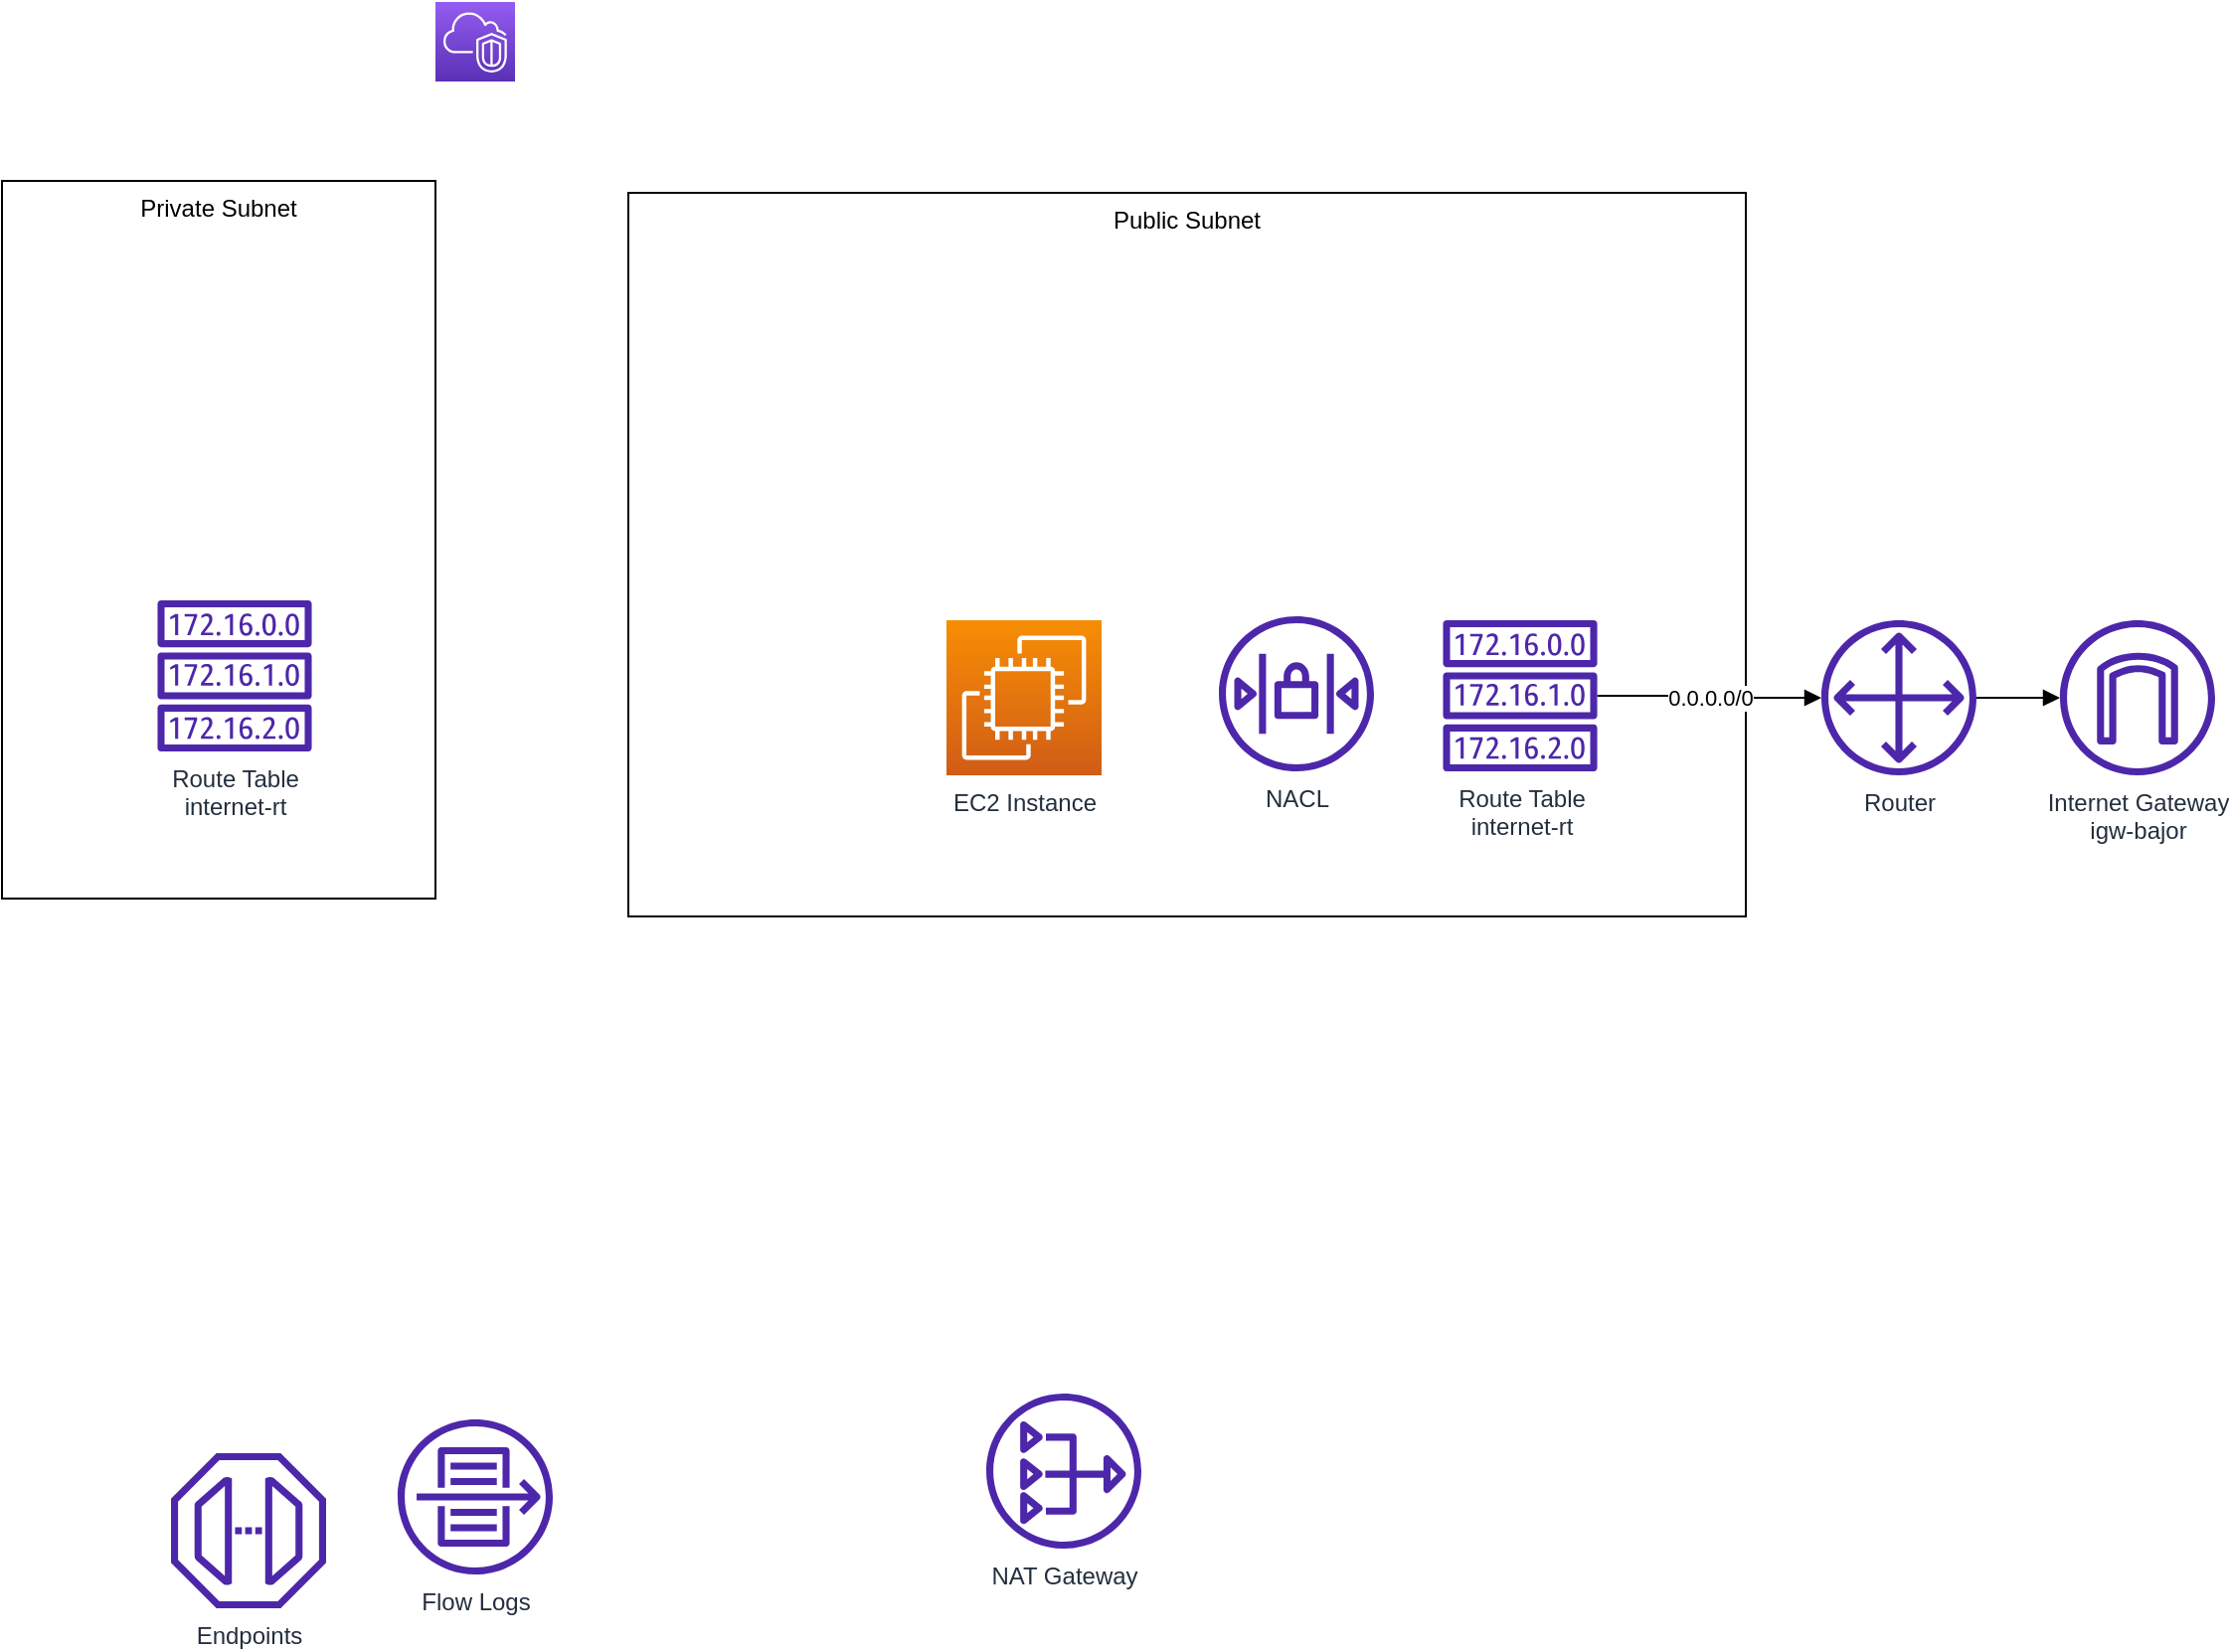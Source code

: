 <mxfile version="19.0.3" type="device"><diagram id="0U9EVkECSL9XpYst_XFg" name="VPC"><mxGraphModel dx="1822" dy="857" grid="1" gridSize="10" guides="1" tooltips="1" connect="1" arrows="1" fold="1" page="0" pageScale="1" pageWidth="1100" pageHeight="850" math="0" shadow="0"><root><mxCell id="0"/><mxCell id="1" parent="0"/><mxCell id="NABtASrUBoll2B_tzzq8-8" value="Private Subnet&lt;br&gt;" style="rounded=0;whiteSpace=wrap;html=1;verticalAlign=top;" parent="1" vertex="1"><mxGeometry x="-55" y="230" width="218" height="361" as="geometry"/></mxCell><mxCell id="NABtASrUBoll2B_tzzq8-10" value="Public Subnet" style="rounded=0;whiteSpace=wrap;html=1;verticalAlign=top;" parent="1" vertex="1"><mxGeometry x="260" y="236" width="562" height="364" as="geometry"/></mxCell><mxCell id="M2tCuWPk_VgjxduD9iWH-7" value="" style="sketch=0;points=[[0,0,0],[0.25,0,0],[0.5,0,0],[0.75,0,0],[1,0,0],[0,1,0],[0.25,1,0],[0.5,1,0],[0.75,1,0],[1,1,0],[0,0.25,0],[0,0.5,0],[0,0.75,0],[1,0.25,0],[1,0.5,0],[1,0.75,0]];outlineConnect=0;fontColor=#232F3E;gradientColor=#945DF2;gradientDirection=north;fillColor=#5A30B5;strokeColor=#ffffff;dashed=0;verticalLabelPosition=bottom;verticalAlign=top;align=center;html=1;fontSize=12;fontStyle=0;aspect=fixed;shape=mxgraph.aws4.resourceIcon;resIcon=mxgraph.aws4.vpc;" parent="1" vertex="1"><mxGeometry x="163" y="140" width="40" height="40" as="geometry"/></mxCell><mxCell id="NABtASrUBoll2B_tzzq8-11" value="0.0.0.0/0" style="edgeStyle=orthogonalEdgeStyle;rounded=0;orthogonalLoop=1;jettySize=auto;html=1;endArrow=block;endFill=1;" parent="1" source="NABtASrUBoll2B_tzzq8-1" target="NABtASrUBoll2B_tzzq8-3" edge="1"><mxGeometry relative="1" as="geometry"/></mxCell><mxCell id="NABtASrUBoll2B_tzzq8-1" value="Route Table&lt;br&gt;internet-rt" style="sketch=0;outlineConnect=0;fontColor=#232F3E;gradientColor=none;fillColor=#4D27AA;strokeColor=none;dashed=0;verticalLabelPosition=bottom;verticalAlign=top;align=center;html=1;fontSize=12;fontStyle=0;aspect=fixed;pointerEvents=1;shape=mxgraph.aws4.route_table;" parent="1" vertex="1"><mxGeometry x="669.5" y="451" width="78" height="76" as="geometry"/></mxCell><mxCell id="NABtASrUBoll2B_tzzq8-2" value="Endpoints" style="sketch=0;outlineConnect=0;fontColor=#232F3E;gradientColor=none;fillColor=#4D27AA;strokeColor=none;dashed=0;verticalLabelPosition=bottom;verticalAlign=top;align=center;html=1;fontSize=12;fontStyle=0;aspect=fixed;pointerEvents=1;shape=mxgraph.aws4.endpoint;" parent="1" vertex="1"><mxGeometry x="30" y="870" width="78" height="78" as="geometry"/></mxCell><mxCell id="NABtASrUBoll2B_tzzq8-13" style="edgeStyle=orthogonalEdgeStyle;rounded=0;orthogonalLoop=1;jettySize=auto;html=1;endArrow=block;endFill=1;" parent="1" source="NABtASrUBoll2B_tzzq8-3" target="NABtASrUBoll2B_tzzq8-5" edge="1"><mxGeometry relative="1" as="geometry"/></mxCell><mxCell id="NABtASrUBoll2B_tzzq8-3" value="Router" style="sketch=0;outlineConnect=0;fontColor=#232F3E;gradientColor=none;fillColor=#4D27AA;strokeColor=none;dashed=0;verticalLabelPosition=bottom;verticalAlign=top;align=center;html=1;fontSize=12;fontStyle=0;aspect=fixed;pointerEvents=1;shape=mxgraph.aws4.customer_gateway;" parent="1" vertex="1"><mxGeometry x="860" y="451" width="78" height="78" as="geometry"/></mxCell><mxCell id="NABtASrUBoll2B_tzzq8-4" value="Flow Logs" style="sketch=0;outlineConnect=0;fontColor=#232F3E;gradientColor=none;fillColor=#4D27AA;strokeColor=none;dashed=0;verticalLabelPosition=bottom;verticalAlign=top;align=center;html=1;fontSize=12;fontStyle=0;aspect=fixed;pointerEvents=1;shape=mxgraph.aws4.flow_logs;" parent="1" vertex="1"><mxGeometry x="144" y="853" width="78" height="78" as="geometry"/></mxCell><mxCell id="NABtASrUBoll2B_tzzq8-5" value="Internet Gateway&lt;br&gt;igw-bajor" style="sketch=0;outlineConnect=0;fontColor=#232F3E;gradientColor=none;fillColor=#4D27AA;strokeColor=none;dashed=0;verticalLabelPosition=bottom;verticalAlign=top;align=center;html=1;fontSize=12;fontStyle=0;aspect=fixed;pointerEvents=1;shape=mxgraph.aws4.internet_gateway;" parent="1" vertex="1"><mxGeometry x="980" y="451" width="78" height="78" as="geometry"/></mxCell><mxCell id="NABtASrUBoll2B_tzzq8-6" value="NACL" style="sketch=0;outlineConnect=0;fontColor=#232F3E;gradientColor=none;fillColor=#4D27AA;strokeColor=none;dashed=0;verticalLabelPosition=bottom;verticalAlign=top;align=center;html=1;fontSize=12;fontStyle=0;aspect=fixed;pointerEvents=1;shape=mxgraph.aws4.network_access_control_list;" parent="1" vertex="1"><mxGeometry x="557" y="449" width="78" height="78" as="geometry"/></mxCell><mxCell id="NABtASrUBoll2B_tzzq8-7" value="NAT Gateway" style="sketch=0;outlineConnect=0;fontColor=#232F3E;gradientColor=none;fillColor=#4D27AA;strokeColor=none;dashed=0;verticalLabelPosition=bottom;verticalAlign=top;align=center;html=1;fontSize=12;fontStyle=0;aspect=fixed;pointerEvents=1;shape=mxgraph.aws4.nat_gateway;" parent="1" vertex="1"><mxGeometry x="440" y="840" width="78" height="78" as="geometry"/></mxCell><mxCell id="NABtASrUBoll2B_tzzq8-12" value="Route Table&lt;br&gt;internet-rt" style="sketch=0;outlineConnect=0;fontColor=#232F3E;gradientColor=none;fillColor=#4D27AA;strokeColor=none;dashed=0;verticalLabelPosition=bottom;verticalAlign=top;align=center;html=1;fontSize=12;fontStyle=0;aspect=fixed;pointerEvents=1;shape=mxgraph.aws4.route_table;" parent="1" vertex="1"><mxGeometry x="23" y="441" width="78" height="76" as="geometry"/></mxCell><mxCell id="5WeFik8djQ8x_PNse01b-1" value="EC2 Instance" style="sketch=0;points=[[0,0,0],[0.25,0,0],[0.5,0,0],[0.75,0,0],[1,0,0],[0,1,0],[0.25,1,0],[0.5,1,0],[0.75,1,0],[1,1,0],[0,0.25,0],[0,0.5,0],[0,0.75,0],[1,0.25,0],[1,0.5,0],[1,0.75,0]];outlineConnect=0;fontColor=#232F3E;gradientColor=#F78E04;gradientDirection=north;fillColor=#D05C17;strokeColor=#ffffff;dashed=0;verticalLabelPosition=bottom;verticalAlign=top;align=center;html=1;fontSize=12;fontStyle=0;aspect=fixed;shape=mxgraph.aws4.resourceIcon;resIcon=mxgraph.aws4.ec2;" vertex="1" parent="1"><mxGeometry x="420" y="451" width="78" height="78" as="geometry"/></mxCell></root></mxGraphModel></diagram></mxfile>